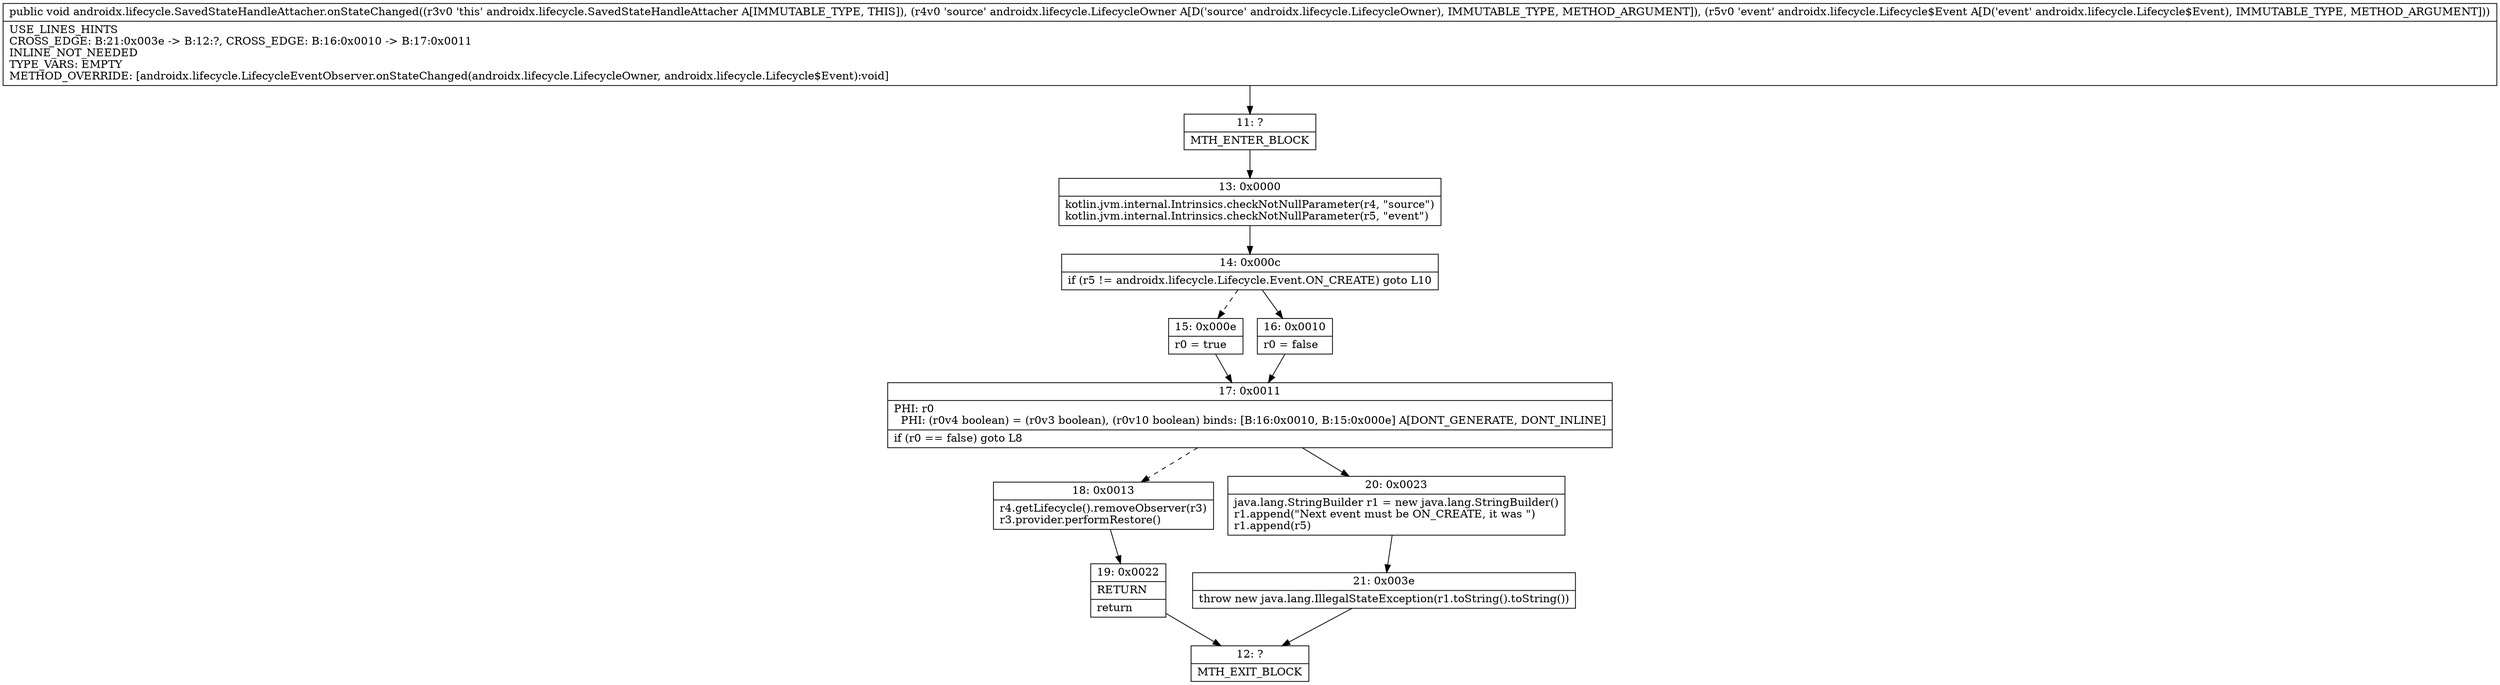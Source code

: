 digraph "CFG forandroidx.lifecycle.SavedStateHandleAttacher.onStateChanged(Landroidx\/lifecycle\/LifecycleOwner;Landroidx\/lifecycle\/Lifecycle$Event;)V" {
Node_11 [shape=record,label="{11\:\ ?|MTH_ENTER_BLOCK\l}"];
Node_13 [shape=record,label="{13\:\ 0x0000|kotlin.jvm.internal.Intrinsics.checkNotNullParameter(r4, \"source\")\lkotlin.jvm.internal.Intrinsics.checkNotNullParameter(r5, \"event\")\l}"];
Node_14 [shape=record,label="{14\:\ 0x000c|if (r5 != androidx.lifecycle.Lifecycle.Event.ON_CREATE) goto L10\l}"];
Node_15 [shape=record,label="{15\:\ 0x000e|r0 = true\l}"];
Node_17 [shape=record,label="{17\:\ 0x0011|PHI: r0 \l  PHI: (r0v4 boolean) = (r0v3 boolean), (r0v10 boolean) binds: [B:16:0x0010, B:15:0x000e] A[DONT_GENERATE, DONT_INLINE]\l|if (r0 == false) goto L8\l}"];
Node_18 [shape=record,label="{18\:\ 0x0013|r4.getLifecycle().removeObserver(r3)\lr3.provider.performRestore()\l}"];
Node_19 [shape=record,label="{19\:\ 0x0022|RETURN\l|return\l}"];
Node_12 [shape=record,label="{12\:\ ?|MTH_EXIT_BLOCK\l}"];
Node_20 [shape=record,label="{20\:\ 0x0023|java.lang.StringBuilder r1 = new java.lang.StringBuilder()\lr1.append(\"Next event must be ON_CREATE, it was \")\lr1.append(r5)\l}"];
Node_21 [shape=record,label="{21\:\ 0x003e|throw new java.lang.IllegalStateException(r1.toString().toString())\l}"];
Node_16 [shape=record,label="{16\:\ 0x0010|r0 = false\l}"];
MethodNode[shape=record,label="{public void androidx.lifecycle.SavedStateHandleAttacher.onStateChanged((r3v0 'this' androidx.lifecycle.SavedStateHandleAttacher A[IMMUTABLE_TYPE, THIS]), (r4v0 'source' androidx.lifecycle.LifecycleOwner A[D('source' androidx.lifecycle.LifecycleOwner), IMMUTABLE_TYPE, METHOD_ARGUMENT]), (r5v0 'event' androidx.lifecycle.Lifecycle$Event A[D('event' androidx.lifecycle.Lifecycle$Event), IMMUTABLE_TYPE, METHOD_ARGUMENT]))  | USE_LINES_HINTS\lCROSS_EDGE: B:21:0x003e \-\> B:12:?, CROSS_EDGE: B:16:0x0010 \-\> B:17:0x0011\lINLINE_NOT_NEEDED\lTYPE_VARS: EMPTY\lMETHOD_OVERRIDE: [androidx.lifecycle.LifecycleEventObserver.onStateChanged(androidx.lifecycle.LifecycleOwner, androidx.lifecycle.Lifecycle$Event):void]\l}"];
MethodNode -> Node_11;Node_11 -> Node_13;
Node_13 -> Node_14;
Node_14 -> Node_15[style=dashed];
Node_14 -> Node_16;
Node_15 -> Node_17;
Node_17 -> Node_18[style=dashed];
Node_17 -> Node_20;
Node_18 -> Node_19;
Node_19 -> Node_12;
Node_20 -> Node_21;
Node_21 -> Node_12;
Node_16 -> Node_17;
}

